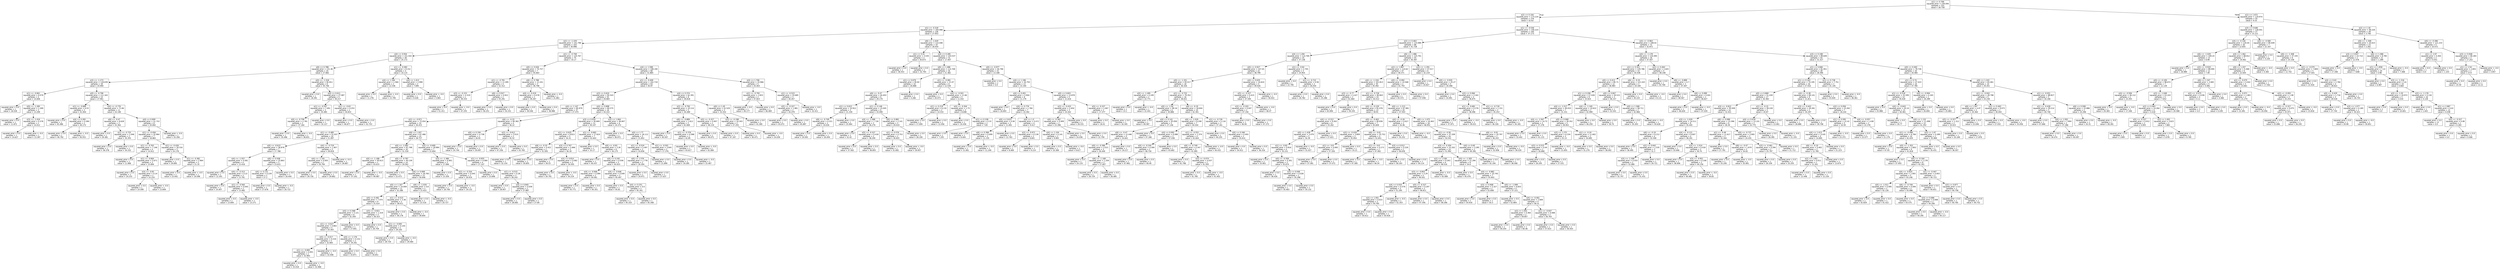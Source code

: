 digraph Tree {
node [shape=box, fontname="helvetica"] ;
edge [fontname="helvetica"] ;
0 [label="x[1] <= 0.799\nsquared_error = 239.594\nsamples = 331\nvalue = 28.758"] ;
1 [label="x[2] <= 0.104\nsquared_error = 173.224\nsamples = 276\nvalue = 32.63"] ;
0 -> 1 [labeldistance=2.5, labelangle=45, headlabel="True"] ;
2 [label="x[1] <= -0.318\nsquared_error = 164.068\nsamples = 136\nvalue = 27.953"] ;
1 -> 2 ;
3 [label="x[2] <= -1.329\nsquared_error = 141.796\nsamples = 103\nvalue = 30.996"] ;
2 -> 3 ;
4 [label="x[4] <= 0.934\nsquared_error = 151.543\nsamples = 28\nvalue = 25.172"] ;
3 -> 4 ;
5 [label="x[6] <= 0.788\nsquared_error = 131.36\nsamples = 24\nvalue = 27.682"] ;
4 -> 5 ;
6 [label="x[3] <= -1.273\nsquared_error = 118.639\nsamples = 18\nvalue = 24.994"] ;
5 -> 6 ;
7 [label="x[1] <= -0.661\nsquared_error = 6.079\nsamples = 4\nvalue = 14.606"] ;
6 -> 7 ;
8 [label="squared_error = 0.0\nsamples = 1\nvalue = 18.528"] ;
7 -> 8 ;
9 [label="x[0] <= -1.285\nsquared_error = 1.269\nsamples = 3\nvalue = 13.299"] ;
7 -> 9 ;
10 [label="squared_error = 0.0\nsamples = 1\nvalue = 11.872"] ;
9 -> 10 ;
11 [label="x[3] <= -1.416\nsquared_error = 0.378\nsamples = 2\nvalue = 14.012"] ;
9 -> 11 ;
12 [label="squared_error = 0.0\nsamples = 1\nvalue = 14.627"] ;
11 -> 12 ;
13 [label="squared_error = -0.0\nsamples = 1\nvalue = 13.397"] ;
11 -> 13 ;
14 [label="x[0] <= -0.796\nsquared_error = 111.163\nsamples = 14\nvalue = 27.961"] ;
6 -> 14 ;
15 [label="x[1] <= -0.689\nsquared_error = 6.53\nsamples = 3\nvalue = 41.944"] ;
14 -> 15 ;
16 [label="squared_error = 0.0\nsamples = 1\nvalue = 45.486"] ;
15 -> 16 ;
17 [label="x[4] <= 0.265\nsquared_error = 0.384\nsamples = 2\nvalue = 40.172"] ;
15 -> 17 ;
18 [label="squared_error = 0.0\nsamples = 1\nvalue = 40.792"] ;
17 -> 18 ;
19 [label="squared_error = -0.0\nsamples = 1\nvalue = 39.553"] ;
17 -> 19 ;
20 [label="x[4] <= -0.776\nsquared_error = 71.84\nsamples = 11\nvalue = 24.148"] ;
14 -> 20 ;
21 [label="x[6] <= -0.47\nsquared_error = 8.628\nsamples = 3\nvalue = 33.364"] ;
20 -> 21 ;
22 [label="squared_error = 0.0\nsamples = 1\nvalue = 29.381"] ;
21 -> 22 ;
23 [label="x[1] <= -0.725\nsquared_error = 1.046\nsamples = 2\nvalue = 35.355"] ;
21 -> 23 ;
24 [label="squared_error = 0.0\nsamples = 1\nvalue = 36.378"] ;
23 -> 24 ;
25 [label="squared_error = 0.0\nsamples = 1\nvalue = 34.332"] ;
23 -> 25 ;
26 [label="x[4] <= 0.909\nsquared_error = 51.753\nsamples = 8\nvalue = 20.692"] ;
20 -> 26 ;
27 [label="x[1] <= -0.456\nsquared_error = 32.964\nsamples = 7\nvalue = 18.883"] ;
26 -> 27 ;
28 [label="x[1] <= -0.763\nsquared_error = 7.146\nsamples = 4\nvalue = 14.912"] ;
27 -> 28 ;
29 [label="squared_error = 0.0\nsamples = 1\nvalue = 11.966"] ;
28 -> 29 ;
30 [label="x[1] <= -0.664\nsquared_error = 5.671\nsamples = 3\nvalue = 15.894"] ;
28 -> 30 ;
31 [label="squared_error = 0.0\nsamples = 1\nvalue = 19.233"] ;
30 -> 31 ;
32 [label="x[3] <= -0.83\nsquared_error = 0.14\nsamples = 2\nvalue = 14.224"] ;
30 -> 32 ;
33 [label="squared_error = 0.0\nsamples = 1\nvalue = 14.599"] ;
32 -> 33 ;
34 [label="squared_error = -0.0\nsamples = 1\nvalue = 13.849"] ;
32 -> 34 ;
35 [label="x[1] <= -0.426\nsquared_error = 18.316\nsamples = 3\nvalue = 24.178"] ;
27 -> 35 ;
36 [label="squared_error = 0.0\nsamples = 1\nvalue = 29.895"] ;
35 -> 36 ;
37 [label="x[1] <= -0.382\nsquared_error = 2.964\nsamples = 2\nvalue = 21.32"] ;
35 -> 37 ;
38 [label="squared_error = 0.0\nsamples = 1\nvalue = 23.042"] ;
37 -> 38 ;
39 [label="squared_error = -0.0\nsamples = 1\nvalue = 19.598"] ;
37 -> 39 ;
40 [label="squared_error = -0.0\nsamples = 1\nvalue = 33.356"] ;
26 -> 40 ;
41 [label="x[0] <= -1.318\nsquared_error = 82.811\nsamples = 6\nvalue = 35.746"] ;
5 -> 41 ;
42 [label="squared_error = 0.0\nsamples = 1\nvalue = 18.391"] ;
41 -> 42 ;
43 [label="x[0] <= 0.611\nsquared_error = 27.087\nsamples = 5\nvalue = 39.217"] ;
41 -> 43 ;
44 [label="x[1] <= -0.547\nsquared_error = 7.491\nsamples = 3\nvalue = 35.485"] ;
43 -> 44 ;
45 [label="x[0] <= -0.758\nsquared_error = 2.781\nsamples = 2\nvalue = 37.164"] ;
44 -> 45 ;
46 [label="squared_error = 0.0\nsamples = 1\nvalue = 35.496"] ;
45 -> 46 ;
47 [label="squared_error = -0.0\nsamples = 1\nvalue = 38.831"] ;
45 -> 47 ;
48 [label="squared_error = 0.0\nsamples = 1\nvalue = 32.127"] ;
44 -> 48 ;
49 [label="x[1] <= -0.63\nsquared_error = 4.253\nsamples = 2\nvalue = 44.815"] ;
43 -> 49 ;
50 [label="squared_error = 0.0\nsamples = 1\nvalue = 46.877"] ;
49 -> 50 ;
51 [label="squared_error = 0.0\nsamples = 1\nvalue = 42.753"] ;
49 -> 51 ;
52 [label="x[1] <= -0.482\nsquared_error = 8.152\nsamples = 4\nvalue = 10.115"] ;
4 -> 52 ;
53 [label="x[4] <= 1.106\nsquared_error = 1.584\nsamples = 2\nvalue = 12.536"] ;
52 -> 53 ;
54 [label="squared_error = 0.0\nsamples = 1\nvalue = 11.278"] ;
53 -> 54 ;
55 [label="squared_error = -0.0\nsamples = 1\nvalue = 13.795"] ;
53 -> 55 ;
56 [label="x[4] <= 1.413\nsquared_error = 2.999\nsamples = 2\nvalue = 7.695"] ;
52 -> 56 ;
57 [label="squared_error = 0.0\nsamples = 1\nvalue = 9.426"] ;
56 -> 57 ;
58 [label="squared_error = -0.0\nsamples = 1\nvalue = 5.963"] ;
56 -> 58 ;
59 [label="x[1] <= -0.758\nsquared_error = 120.767\nsamples = 75\nvalue = 33.17"] ;
3 -> 59 ;
60 [label="x[0] <= 0.026\nsquared_error = 70.757\nsamples = 7\nvalue = 45.663"] ;
59 -> 60 ;
61 [label="x[1] <= -0.791\nsquared_error = 11.495\nsamples = 4\nvalue = 52.312"] ;
60 -> 61 ;
62 [label="x[3] <= -0.153\nsquared_error = 4.319\nsamples = 2\nvalue = 49.333"] ;
61 -> 62 ;
63 [label="squared_error = 0.0\nsamples = 1\nvalue = 51.411"] ;
62 -> 63 ;
64 [label="squared_error = -0.0\nsamples = 1\nvalue = 47.255"] ;
62 -> 64 ;
65 [label="x[6] <= 0.927\nsquared_error = 0.922\nsamples = 2\nvalue = 55.291"] ;
61 -> 65 ;
66 [label="squared_error = 0.0\nsamples = 1\nvalue = 56.251"] ;
65 -> 66 ;
67 [label="squared_error = 0.0\nsamples = 1\nvalue = 54.331"] ;
65 -> 67 ;
68 [label="x[6] <= 0.788\nsquared_error = 12.241\nsamples = 3\nvalue = 36.798"] ;
60 -> 68 ;
69 [label="x[4] <= -0.419\nsquared_error = 0.078\nsamples = 2\nvalue = 39.267"] ;
68 -> 69 ;
70 [label="squared_error = 0.0\nsamples = 1\nvalue = 39.546"] ;
69 -> 70 ;
71 [label="squared_error = 0.0\nsamples = 1\nvalue = 38.988"] ;
69 -> 71 ;
72 [label="squared_error = -0.0\nsamples = 1\nvalue = 31.861"] ;
68 -> 72 ;
73 [label="x[4] <= 1.598\nsquared_error = 108.194\nsamples = 68\nvalue = 31.884"] ;
59 -> 73 ;
74 [label="x[1] <= -0.409\nsquared_error = 102.719\nsamples = 63\nvalue = 30.97"] ;
73 -> 74 ;
75 [label="x[3] <= 0.624\nsquared_error = 95.543\nsamples = 55\nvalue = 29.683"] ;
74 -> 75 ;
76 [label="x[4] <= 1.147\nsquared_error = 85.979\nsamples = 37\nvalue = 27.475"] ;
75 -> 76 ;
77 [label="x[2] <= -0.971\nsquared_error = 75.054\nsamples = 33\nvalue = 26.415"] ;
76 -> 77 ;
78 [label="x[1] <= -0.485\nsquared_error = 51.937\nsamples = 10\nvalue = 21.097"] ;
77 -> 78 ;
79 [label="x[0] <= -0.615\nsquared_error = 36.878\nsamples = 7\nvalue = 17.788"] ;
78 -> 79 ;
80 [label="x[4] <= -1.557\nsquared_error = 0.581\nsamples = 4\nvalue = 13.418"] ;
79 -> 80 ;
81 [label="squared_error = 0.0\nsamples = 1\nvalue = 12.301"] ;
80 -> 81 ;
82 [label="x[4] <= -0.313\nsquared_error = 0.22\nsamples = 3\nvalue = 13.791"] ;
80 -> 82 ;
83 [label="squared_error = 0.0\nsamples = 1\nvalue = 14.407"] ;
82 -> 83 ;
84 [label="x[1] <= -0.565\nsquared_error = 0.045\nsamples = 2\nvalue = 13.482"] ;
82 -> 84 ;
85 [label="squared_error = 0.0\nsamples = 1\nvalue = 13.694"] ;
84 -> 85 ;
86 [label="squared_error = -0.0\nsamples = 1\nvalue = 13.271"] ;
84 -> 86 ;
87 [label="x[6] <= 0.508\nsquared_error = 25.863\nsamples = 3\nvalue = 23.615"] ;
79 -> 87 ;
88 [label="x[4] <= 0.131\nsquared_error = 0.229\nsamples = 2\nvalue = 27.2"] ;
87 -> 88 ;
89 [label="squared_error = 0.0\nsamples = 1\nvalue = 27.678"] ;
88 -> 89 ;
90 [label="squared_error = -0.0\nsamples = 1\nvalue = 26.722"] ;
88 -> 90 ;
91 [label="squared_error = 0.0\nsamples = 1\nvalue = 16.444"] ;
87 -> 91 ;
92 [label="x[4] <= -0.719\nsquared_error = 1.907\nsamples = 3\nvalue = 28.818"] ;
78 -> 92 ;
93 [label="x[4] <= -1.191\nsquared_error = 0.005\nsamples = 2\nvalue = 29.794"] ;
92 -> 93 ;
94 [label="squared_error = 0.0\nsamples = 1\nvalue = 29.726"] ;
93 -> 94 ;
95 [label="squared_error = 0.0\nsamples = 1\nvalue = 29.862"] ;
93 -> 95 ;
96 [label="squared_error = -0.0\nsamples = 1\nvalue = 26.867"] ;
92 -> 96 ;
97 [label="x[6] <= 1.207\nsquared_error = 67.466\nsamples = 23\nvalue = 28.727"] ;
77 -> 97 ;
98 [label="x[0] <= -1.082\nsquared_error = 61.798\nsamples = 16\nvalue = 31.318"] ;
97 -> 98 ;
99 [label="x[0] <= -1.188\nsquared_error = 40.613\nsamples = 2\nvalue = 43.615"] ;
98 -> 99 ;
100 [label="squared_error = 0.0\nsamples = 1\nvalue = 37.242"] ;
99 -> 100 ;
101 [label="squared_error = -0.0\nsamples = 1\nvalue = 49.987"] ;
99 -> 101 ;
102 [label="x[0] <= -0.787\nsquared_error = 40.139\nsamples = 14\nvalue = 29.562"] ;
98 -> 102 ;
103 [label="squared_error = 0.0\nsamples = 1\nvalue = 15.473"] ;
102 -> 103 ;
104 [label="x[4] <= 0.699\nsquared_error = 26.783\nsamples = 13\nvalue = 30.646"] ;
102 -> 104 ;
105 [label="x[0] <= 1.167\nsquared_error = 14.009\nsamples = 11\nvalue = 32.286"] ;
104 -> 105 ;
106 [label="x[0] <= 0.481\nsquared_error = 7.474\nsamples = 9\nvalue = 31.014"] ;
105 -> 106 ;
107 [label="x[4] <= 0.368\nsquared_error = 5.121\nsamples = 6\nvalue = 32.359"] ;
106 -> 107 ;
108 [label="x[1] <= -0.627\nsquared_error = 0.802\nsamples = 5\nvalue = 33.303"] ;
107 -> 108 ;
109 [label="x[0] <= -0.017\nsquared_error = 0.216\nsamples = 3\nvalue = 32.665"] ;
108 -> 109 ;
110 [label="x[1] <= -0.683\nsquared_error = 0.001\nsamples = 2\nvalue = 32.993"] ;
109 -> 110 ;
111 [label="squared_error = 0.0\nsamples = 1\nvalue = 33.018"] ;
110 -> 111 ;
112 [label="squared_error = -0.0\nsamples = 1\nvalue = 32.968"] ;
110 -> 112 ;
113 [label="squared_error = -0.0\nsamples = 1\nvalue = 32.008"] ;
109 -> 113 ;
114 [label="x[4] <= -1.176\nsquared_error = 0.152\nsamples = 2\nvalue = 34.261"] ;
108 -> 114 ;
115 [label="squared_error = 0.0\nsamples = 1\nvalue = 33.871"] ;
114 -> 115 ;
116 [label="squared_error = 0.0\nsamples = 1\nvalue = 34.651"] ;
114 -> 116 ;
117 [label="squared_error = 0.0\nsamples = 1\nvalue = 27.641"] ;
107 -> 117 ;
118 [label="x[3] <= -0.821\nsquared_error = 1.319\nsamples = 3\nvalue = 28.323"] ;
106 -> 118 ;
119 [label="squared_error = 0.0\nsamples = 1\nvalue = 26.759"] ;
118 -> 119 ;
120 [label="x[1] <= -0.695\nsquared_error = 0.144\nsamples = 2\nvalue = 29.105"] ;
118 -> 120 ;
121 [label="squared_error = 0.0\nsamples = 1\nvalue = 28.726"] ;
120 -> 121 ;
122 [label="squared_error = -0.0\nsamples = 1\nvalue = 29.484"] ;
120 -> 122 ;
123 [label="x[1] <= -0.523\nsquared_error = 3.36\nsamples = 2\nvalue = 38.011"] ;
105 -> 123 ;
124 [label="squared_error = 0.0\nsamples = 1\nvalue = 36.178"] ;
123 -> 124 ;
125 [label="squared_error = -0.0\nsamples = 1\nvalue = 39.844"] ;
123 -> 125 ;
126 [label="x[6] <= -1.029\nsquared_error = 0.8\nsamples = 2\nvalue = 21.622"] ;
104 -> 126 ;
127 [label="squared_error = 0.0\nsamples = 1\nvalue = 22.516"] ;
126 -> 127 ;
128 [label="squared_error = -0.0\nsamples = 1\nvalue = 20.727"] ;
126 -> 128 ;
129 [label="x[3] <= -0.695\nsquared_error = 29.984\nsamples = 7\nvalue = 22.804"] ;
97 -> 129 ;
130 [label="x[3] <= -1.386\nsquared_error = 6.901\nsamples = 3\nvalue = 17.066"] ;
129 -> 130 ;
131 [label="squared_error = 0.0\nsamples = 1\nvalue = 13.359"] ;
130 -> 131 ;
132 [label="x[2] <= -0.254\nsquared_error = 0.045\nsamples = 2\nvalue = 18.919"] ;
130 -> 132 ;
133 [label="squared_error = 0.0\nsamples = 1\nvalue = 18.706"] ;
132 -> 133 ;
134 [label="squared_error = -0.0\nsamples = 1\nvalue = 19.132"] ;
132 -> 134 ;
135 [label="x[1] <= -0.655\nsquared_error = 4.084\nsamples = 4\nvalue = 27.107"] ;
129 -> 135 ;
136 [label="squared_error = 0.0\nsamples = 1\nvalue = 23.698"] ;
135 -> 136 ;
137 [label="x[1] <= -0.515\nsquared_error = 0.28\nsamples = 3\nvalue = 28.243"] ;
135 -> 137 ;
138 [label="squared_error = 0.0\nsamples = 1\nvalue = 28.957"] ;
137 -> 138 ;
139 [label="x[4] <= 0.845\nsquared_error = 0.039\nsamples = 2\nvalue = 27.887"] ;
137 -> 139 ;
140 [label="squared_error = 0.0\nsamples = 1\nvalue = 28.083"] ;
139 -> 140 ;
141 [label="squared_error = 0.0\nsamples = 1\nvalue = 27.69"] ;
139 -> 141 ;
142 [label="x[6] <= -0.33\nsquared_error = 90.362\nsamples = 4\nvalue = 36.22"] ;
76 -> 142 ;
143 [label="x[0] <= 0.194\nsquared_error = 4.738\nsamples = 2\nvalue = 26.92"] ;
142 -> 143 ;
144 [label="squared_error = 0.0\nsamples = 1\nvalue = 24.744"] ;
143 -> 144 ;
145 [label="squared_error = 0.0\nsamples = 1\nvalue = 29.097"] ;
143 -> 145 ;
146 [label="x[2] <= -0.612\nsquared_error = 3.015\nsamples = 2\nvalue = 45.52"] ;
142 -> 146 ;
147 [label="squared_error = 0.0\nsamples = 1\nvalue = 47.256"] ;
146 -> 147 ;
148 [label="squared_error = 0.0\nsamples = 1\nvalue = 43.783"] ;
146 -> 148 ;
149 [label="x[4] <= 0.898\nsquared_error = 84.575\nsamples = 18\nvalue = 34.222"] ;
75 -> 149 ;
150 [label="x[3] <= 0.916\nsquared_error = 30.669\nsamples = 12\nvalue = 39.147"] ;
149 -> 150 ;
151 [label="x[1] <= -0.625\nsquared_error = 8.813\nsamples = 5\nvalue = 34.31"] ;
150 -> 151 ;
152 [label="x[6] <= -0.33\nsquared_error = 0.422\nsamples = 2\nvalue = 31.505"] ;
151 -> 152 ;
153 [label="squared_error = 0.0\nsamples = 1\nvalue = 32.154"] ;
152 -> 153 ;
154 [label="squared_error = 0.0\nsamples = 1\nvalue = 30.855"] ;
152 -> 154 ;
155 [label="x[3] <= 0.767\nsquared_error = 5.666\nsamples = 3\nvalue = 36.18"] ;
151 -> 155 ;
156 [label="squared_error = 0.0\nsamples = 1\nvalue = 39.53"] ;
155 -> 156 ;
157 [label="x[3] <= 0.814\nsquared_error = 0.082\nsamples = 2\nvalue = 34.505"] ;
155 -> 157 ;
158 [label="squared_error = 0.0\nsamples = 1\nvalue = 34.791"] ;
157 -> 158 ;
159 [label="squared_error = -0.0\nsamples = 1\nvalue = 34.219"] ;
157 -> 159 ;
160 [label="x[1] <= -0.683\nsquared_error = 17.624\nsamples = 7\nvalue = 42.603"] ;
150 -> 160 ;
161 [label="squared_error = 0.0\nsamples = 1\nvalue = 33.17"] ;
160 -> 161 ;
162 [label="x[0] <= -0.83\nsquared_error = 3.26\nsamples = 6\nvalue = 44.175"] ;
160 -> 162 ;
163 [label="squared_error = 0.0\nsamples = 1\nvalue = 40.437"] ;
162 -> 163 ;
164 [label="x[0] <= 0.245\nsquared_error = 0.558\nsamples = 5\nvalue = 44.923"] ;
162 -> 164 ;
165 [label="x[4] <= -0.006\nsquared_error = 0.084\nsamples = 2\nvalue = 44.061"] ;
164 -> 165 ;
166 [label="squared_error = 0.0\nsamples = 1\nvalue = 43.771"] ;
165 -> 166 ;
167 [label="squared_error = 0.0\nsamples = 1\nvalue = 44.351"] ;
165 -> 167 ;
168 [label="x[4] <= -0.646\nsquared_error = 0.049\nsamples = 3\nvalue = 45.497"] ;
164 -> 168 ;
169 [label="squared_error = 0.0\nsamples = 1\nvalue = 45.81"] ;
168 -> 169 ;
170 [label="x[4] <= 0.251\nsquared_error = 0.0\nsamples = 2\nvalue = 45.341"] ;
168 -> 170 ;
171 [label="squared_error = 0.0\nsamples = 1\nvalue = 45.333"] ;
170 -> 171 ;
172 [label="squared_error = 0.0\nsamples = 1\nvalue = 45.348"] ;
170 -> 172 ;
173 [label="x[3] <= 1.064\nsquared_error = 46.847\nsamples = 6\nvalue = 24.372"] ;
149 -> 173 ;
174 [label="squared_error = 0.0\nsamples = 1\nvalue = 36.972"] ;
173 -> 174 ;
175 [label="x[0] <= 1.77\nsquared_error = 18.112\nsamples = 5\nvalue = 21.852"] ;
173 -> 175 ;
176 [label="x[1] <= -0.524\nsquared_error = 5.497\nsamples = 3\nvalue = 24.836"] ;
175 -> 176 ;
177 [label="x[0] <= 1.576\nsquared_error = 1.778\nsamples = 2\nvalue = 26.304"] ;
176 -> 177 ;
178 [label="squared_error = 0.0\nsamples = 1\nvalue = 24.971"] ;
177 -> 178 ;
179 [label="squared_error = 0.0\nsamples = 1\nvalue = 27.637"] ;
177 -> 179 ;
180 [label="squared_error = 0.0\nsamples = 1\nvalue = 21.899"] ;
176 -> 180 ;
181 [label="x[1] <= -0.501\nsquared_error = 3.645\nsamples = 2\nvalue = 17.376"] ;
175 -> 181 ;
182 [label="squared_error = 0.0\nsamples = 1\nvalue = 19.285"] ;
181 -> 182 ;
183 [label="squared_error = -0.0\nsamples = 1\nvalue = 15.467"] ;
181 -> 183 ;
184 [label="x[4] <= 0.374\nsquared_error = 62.391\nsamples = 8\nvalue = 39.818"] ;
74 -> 184 ;
185 [label="x[2] <= -0.792\nsquared_error = 10.114\nsamples = 5\nvalue = 44.489"] ;
184 -> 185 ;
186 [label="x[6] <= -0.889\nsquared_error = 1.612\nsamples = 3\nvalue = 42.069"] ;
185 -> 186 ;
187 [label="squared_error = 0.0\nsamples = 1\nvalue = 40.507"] ;
186 -> 187 ;
188 [label="x[1] <= -0.376\nsquared_error = 0.588\nsamples = 2\nvalue = 42.85"] ;
186 -> 188 ;
189 [label="squared_error = 0.0\nsamples = 1\nvalue = 43.617"] ;
188 -> 189 ;
190 [label="squared_error = -0.0\nsamples = 1\nvalue = 42.084"] ;
188 -> 190 ;
191 [label="x[5] <= -0.327\nsquared_error = 0.907\nsamples = 2\nvalue = 48.119"] ;
185 -> 191 ;
192 [label="squared_error = 0.0\nsamples = 1\nvalue = 49.071"] ;
191 -> 192 ;
193 [label="squared_error = 0.0\nsamples = 1\nvalue = 47.167"] ;
191 -> 193 ;
194 [label="x[0] <= 1.45\nsquared_error = 52.529\nsamples = 3\nvalue = 32.032"] ;
184 -> 194 ;
195 [label="x[3] <= -0.198\nsquared_error = 10.343\nsamples = 2\nvalue = 27.255"] ;
194 -> 195 ;
196 [label="squared_error = 0.0\nsamples = 1\nvalue = 30.471"] ;
195 -> 196 ;
197 [label="squared_error = -0.0\nsamples = 1\nvalue = 24.039"] ;
195 -> 197 ;
198 [label="squared_error = 0.0\nsamples = 1\nvalue = 41.585"] ;
194 -> 198 ;
199 [label="x[4] <= 1.706\nsquared_error = 33.966\nsamples = 5\nvalue = 43.403"] ;
73 -> 199 ;
200 [label="x[2] <= -0.792\nsquared_error = 1.833\nsamples = 2\nvalue = 47.823"] ;
199 -> 200 ;
201 [label="squared_error = 0.0\nsamples = 1\nvalue = 49.177"] ;
200 -> 201 ;
202 [label="squared_error = 0.0\nsamples = 1\nvalue = 46.469"] ;
200 -> 202 ;
203 [label="x[1] <= -0.523\nsquared_error = 33.685\nsamples = 3\nvalue = 40.457"] ;
199 -> 203 ;
204 [label="x[5] <= -0.327\nsquared_error = 1.981\nsamples = 2\nvalue = 44.479"] ;
203 -> 204 ;
205 [label="squared_error = 0.0\nsamples = 1\nvalue = 43.072"] ;
204 -> 205 ;
206 [label="squared_error = 0.0\nsamples = 1\nvalue = 45.887"] ;
204 -> 206 ;
207 [label="squared_error = -0.0\nsamples = 1\nvalue = 32.411"] ;
203 -> 207 ;
208 [label="x[6] <= -1.029\nsquared_error = 114.448\nsamples = 33\nvalue = 18.454"] ;
2 -> 208 ;
209 [label="x[1] <= 0.41\nsquared_error = 3.535\nsamples = 2\nvalue = 34.673"] ;
208 -> 209 ;
210 [label="squared_error = 0.0\nsamples = 1\nvalue = 36.553"] ;
209 -> 210 ;
211 [label="squared_error = 0.0\nsamples = 1\nvalue = 32.793"] ;
209 -> 211 ;
212 [label="x[4] <= 0.285\nsquared_error = 103.537\nsamples = 31\nvalue = 17.407"] ;
208 -> 212 ;
213 [label="x[6] <= 1.486\nsquared_error = 114.708\nsamples = 16\nvalue = 21.382"] ;
212 -> 213 ;
214 [label="x[1] <= 0.679\nsquared_error = 95.82\nsamples = 10\nvalue = 26.688"] ;
213 -> 214 ;
215 [label="x[6] <= -0.47\nsquared_error = 44.403\nsamples = 9\nvalue = 29.179"] ;
214 -> 215 ;
216 [label="x[1] <= 0.615\nsquared_error = 10.912\nsamples = 3\nvalue = 21.339"] ;
215 -> 216 ;
217 [label="x[6] <= -0.749\nsquared_error = 0.321\nsamples = 2\nvalue = 19.026"] ;
216 -> 217 ;
218 [label="squared_error = 0.0\nsamples = 1\nvalue = 19.593"] ;
217 -> 218 ;
219 [label="squared_error = 0.0\nsamples = 1\nvalue = 18.459"] ;
217 -> 219 ;
220 [label="squared_error = 0.0\nsamples = 1\nvalue = 25.964"] ;
216 -> 220 ;
221 [label="x[1] <= 0.146\nsquared_error = 15.045\nsamples = 6\nvalue = 33.099"] ;
215 -> 221 ;
222 [label="x[4] <= -1.088\nsquared_error = 7.726\nsamples = 3\nvalue = 36.279"] ;
221 -> 222 ;
223 [label="squared_error = 0.0\nsamples = 1\nvalue = 32.42"] ;
222 -> 223 ;
224 [label="x[5] <= -0.327\nsquared_error = 0.418\nsamples = 2\nvalue = 38.209"] ;
222 -> 224 ;
225 [label="squared_error = 0.0\nsamples = 1\nvalue = 37.562"] ;
224 -> 225 ;
226 [label="squared_error = 0.0\nsamples = 1\nvalue = 38.855"] ;
224 -> 226 ;
227 [label="x[0] <= 0.881\nsquared_error = 2.141\nsamples = 3\nvalue = 29.919"] ;
221 -> 227 ;
228 [label="x[1] <= 0.576\nsquared_error = 0.753\nsamples = 2\nvalue = 30.825"] ;
227 -> 228 ;
229 [label="squared_error = 0.0\nsamples = 1\nvalue = 31.692"] ;
228 -> 229 ;
230 [label="squared_error = -0.0\nsamples = 1\nvalue = 29.957"] ;
228 -> 230 ;
231 [label="squared_error = 0.0\nsamples = 1\nvalue = 28.109"] ;
227 -> 231 ;
232 [label="squared_error = 0.0\nsamples = 1\nvalue = 4.266"] ;
214 -> 232 ;
233 [label="x[1] <= -0.081\nsquared_error = 21.07\nsamples = 6\nvalue = 12.539"] ;
213 -> 233 ;
234 [label="squared_error = 0.0\nsamples = 1\nvalue = 20.073"] ;
233 -> 234 ;
235 [label="x[4] <= -0.501\nsquared_error = 11.66\nsamples = 5\nvalue = 11.032"] ;
233 -> 235 ;
236 [label="x[1] <= 0.219\nsquared_error = 6.132\nsamples = 2\nvalue = 14.533"] ;
235 -> 236 ;
237 [label="squared_error = 0.0\nsamples = 1\nvalue = 17.009"] ;
236 -> 237 ;
238 [label="squared_error = 0.0\nsamples = 1\nvalue = 12.056"] ;
236 -> 238 ;
239 [label="x[4] <= -0.304\nsquared_error = 1.73\nsamples = 3\nvalue = 8.698"] ;
235 -> 239 ;
240 [label="squared_error = 0.0\nsamples = 1\nvalue = 10.436"] ;
239 -> 240 ;
241 [label="x[1] <= 0.338\nsquared_error = 0.33\nsamples = 2\nvalue = 7.83"] ;
239 -> 241 ;
242 [label="squared_error = 0.0\nsamples = 1\nvalue = 7.255"] ;
241 -> 242 ;
243 [label="squared_error = 0.0\nsamples = 1\nvalue = 8.404"] ;
241 -> 243 ;
244 [label="x[0] <= -0.977\nsquared_error = 56.796\nsamples = 15\nvalue = 13.168"] ;
212 -> 244 ;
245 [label="squared_error = 0.0\nsamples = 2\nvalue = 0.0"] ;
244 -> 245 ;
246 [label="x[4] <= 1.196\nsquared_error = 34.755\nsamples = 13\nvalue = 15.194"] ;
244 -> 246 ;
247 [label="x[4] <= 0.401\nsquared_error = 5.904\nsamples = 8\nvalue = 11.179"] ;
246 -> 247 ;
248 [label="squared_error = 0.0\nsamples = 1\nvalue = 16.693"] ;
247 -> 248 ;
249 [label="x[4] <= 0.776\nsquared_error = 1.784\nsamples = 7\nvalue = 10.392"] ;
247 -> 249 ;
250 [label="x[0] <= 0.615\nsquared_error = 0.58\nsamples = 3\nvalue = 11.691"] ;
249 -> 250 ;
251 [label="x[6] <= 0.368\nsquared_error = 0.009\nsamples = 2\nvalue = 11.155"] ;
250 -> 251 ;
252 [label="squared_error = 0.0\nsamples = 1\nvalue = 11.061"] ;
251 -> 252 ;
253 [label="squared_error = -0.0\nsamples = 1\nvalue = 11.249"] ;
251 -> 253 ;
254 [label="squared_error = 0.0\nsamples = 1\nvalue = 12.763"] ;
250 -> 254 ;
255 [label="x[4] <= 1.0\nsquared_error = 0.472\nsamples = 4\nvalue = 9.417"] ;
249 -> 255 ;
256 [label="x[2] <= -0.971\nsquared_error = 0.139\nsamples = 2\nvalue = 8.841"] ;
255 -> 256 ;
257 [label="squared_error = 0.0\nsamples = 1\nvalue = 8.469"] ;
256 -> 257 ;
258 [label="squared_error = 0.0\nsamples = 1\nvalue = 9.214"] ;
256 -> 258 ;
259 [label="x[4] <= 1.104\nsquared_error = 0.141\nsamples = 2\nvalue = 9.993"] ;
255 -> 259 ;
260 [label="squared_error = 0.0\nsamples = 1\nvalue = 10.369"] ;
259 -> 260 ;
261 [label="squared_error = -0.0\nsamples = 1\nvalue = 9.617"] ;
259 -> 261 ;
262 [label="x[0] <= 0.603\nsquared_error = 13.878\nsamples = 5\nvalue = 21.616"] ;
246 -> 262 ;
263 [label="x[2] <= -0.433\nsquared_error = 2.454\nsamples = 3\nvalue = 24.442"] ;
262 -> 263 ;
264 [label="x[0] <= -0.362\nsquared_error = 0.409\nsamples = 2\nvalue = 23.398"] ;
263 -> 264 ;
265 [label="squared_error = 0.0\nsamples = 1\nvalue = 24.038"] ;
264 -> 265 ;
266 [label="squared_error = 0.0\nsamples = 1\nvalue = 22.759"] ;
264 -> 266 ;
267 [label="squared_error = 0.0\nsamples = 1\nvalue = 26.531"] ;
263 -> 267 ;
268 [label="x[5] <= -0.327\nsquared_error = 1.067\nsamples = 2\nvalue = 17.377"] ;
262 -> 268 ;
269 [label="squared_error = 0.0\nsamples = 1\nvalue = 18.41"] ;
268 -> 269 ;
270 [label="squared_error = 0.0\nsamples = 1\nvalue = 16.345"] ;
268 -> 270 ;
271 [label="x[1] <= -0.536\nsquared_error = 140.223\nsamples = 140\nvalue = 37.173"] ;
1 -> 271 ;
272 [label="x[2] <= 0.463\nsquared_error = 133.989\nsamples = 68\nvalue = 41.728"] ;
271 -> 272 ;
273 [label="x[4] <= 1.294\nsquared_error = 114.769\nsamples = 25\nvalue = 37.138"] ;
272 -> 273 ;
274 [label="x[0] <= 0.927\nsquared_error = 107.05\nsamples = 22\nvalue = 38.799"] ;
273 -> 274 ;
275 [label="x[0] <= -1.331\nsquared_error = 93.517\nsamples = 18\nvalue = 36.326"] ;
274 -> 275 ;
276 [label="x[0] <= -1.495\nsquared_error = 0.109\nsamples = 2\nvalue = 22.771"] ;
275 -> 276 ;
277 [label="squared_error = 0.0\nsamples = 1\nvalue = 23.1"] ;
276 -> 277 ;
278 [label="squared_error = -0.0\nsamples = 1\nvalue = 22.441"] ;
276 -> 278 ;
279 [label="x[1] <= -0.733\nsquared_error = 79.352\nsamples = 16\nvalue = 38.021"] ;
275 -> 279 ;
280 [label="x[0] <= -1.04\nsquared_error = 99.16\nsamples = 6\nvalue = 30.886"] ;
279 -> 280 ;
281 [label="squared_error = 0.0\nsamples = 1\nvalue = 49.587"] ;
280 -> 281 ;
282 [label="x[4] <= 0.141\nsquared_error = 35.058\nsamples = 5\nvalue = 27.146"] ;
280 -> 282 ;
283 [label="x[6] <= -0.47\nsquared_error = 12.446\nsamples = 4\nvalue = 24.641"] ;
282 -> 283 ;
284 [label="x[0] <= -0.396\nsquared_error = 3.521\nsamples = 3\nvalue = 26.449"] ;
283 -> 284 ;
285 [label="squared_error = 0.0\nsamples = 1\nvalue = 24.133"] ;
284 -> 285 ;
286 [label="x[6] <= -1.168\nsquared_error = 1.259\nsamples = 2\nvalue = 27.607"] ;
284 -> 286 ;
287 [label="squared_error = 0.0\nsamples = 1\nvalue = 28.729"] ;
286 -> 287 ;
288 [label="squared_error = 0.0\nsamples = 1\nvalue = 26.485"] ;
286 -> 288 ;
289 [label="squared_error = 0.0\nsamples = 1\nvalue = 19.217"] ;
283 -> 289 ;
290 [label="squared_error = 0.0\nsamples = 1\nvalue = 37.166"] ;
282 -> 290 ;
291 [label="x[6] <= -0.19\nsquared_error = 18.604\nsamples = 10\nvalue = 42.301"] ;
279 -> 291 ;
292 [label="x[6] <= -1.029\nsquared_error = 8.208\nsamples = 7\nvalue = 44.504"] ;
291 -> 292 ;
293 [label="x[4] <= 0.092\nsquared_error = 6.088\nsamples = 3\nvalue = 47.038"] ;
292 -> 293 ;
294 [label="x[0] <= -0.244\nsquared_error = 0.584\nsamples = 2\nvalue = 48.726"] ;
293 -> 294 ;
295 [label="squared_error = 0.0\nsamples = 1\nvalue = 47.962"] ;
294 -> 295 ;
296 [label="squared_error = 0.0\nsamples = 1\nvalue = 49.49"] ;
294 -> 296 ;
297 [label="squared_error = 0.0\nsamples = 1\nvalue = 43.662"] ;
293 -> 297 ;
298 [label="x[1] <= -0.552\nsquared_error = 1.374\nsamples = 4\nvalue = 42.604"] ;
292 -> 298 ;
299 [label="x[6] <= -0.749\nsquared_error = 0.347\nsamples = 3\nvalue = 41.995"] ;
298 -> 299 ;
300 [label="squared_error = 0.0\nsamples = 1\nvalue = 42.798"] ;
299 -> 300 ;
301 [label="x[3] <= -0.074\nsquared_error = 0.037\nsamples = 2\nvalue = 41.593"] ;
299 -> 301 ;
302 [label="squared_error = 0.0\nsamples = 1\nvalue = 41.785"] ;
301 -> 302 ;
303 [label="squared_error = -0.0\nsamples = 1\nvalue = 41.402"] ;
301 -> 303 ;
304 [label="squared_error = -0.0\nsamples = 1\nvalue = 44.432"] ;
298 -> 304 ;
305 [label="x[1] <= -0.726\nsquared_error = 5.116\nsamples = 3\nvalue = 37.161"] ;
291 -> 305 ;
306 [label="squared_error = 0.0\nsamples = 1\nvalue = 40.255"] ;
305 -> 306 ;
307 [label="x[0] <= 0.346\nsquared_error = 0.493\nsamples = 2\nvalue = 35.614"] ;
305 -> 307 ;
308 [label="squared_error = 0.0\nsamples = 1\nvalue = 34.912"] ;
307 -> 308 ;
309 [label="squared_error = 0.0\nsamples = 1\nvalue = 36.316"] ;
307 -> 309 ;
310 [label="x[4] <= 0.635\nsquared_error = 16.624\nsamples = 4\nvalue = 49.926"] ;
274 -> 310 ;
311 [label="x[5] <= -0.327\nsquared_error = 0.415\nsamples = 3\nvalue = 47.594"] ;
310 -> 311 ;
312 [label="x[3] <= -0.203\nsquared_error = 0.047\nsamples = 2\nvalue = 47.156"] ;
311 -> 312 ;
313 [label="squared_error = 0.0\nsamples = 1\nvalue = 46.94"] ;
312 -> 313 ;
314 [label="squared_error = 0.0\nsamples = 1\nvalue = 47.372"] ;
312 -> 314 ;
315 [label="squared_error = -0.0\nsamples = 1\nvalue = 48.47"] ;
311 -> 315 ;
316 [label="squared_error = -0.0\nsamples = 1\nvalue = 56.922"] ;
310 -> 316 ;
317 [label="x[1] <= -0.82\nsquared_error = 2.705\nsamples = 3\nvalue = 24.954"] ;
273 -> 317 ;
318 [label="squared_error = 0.0\nsamples = 1\nvalue = 22.795"] ;
317 -> 318 ;
319 [label="x[1] <= -0.722\nsquared_error = 0.56\nsamples = 2\nvalue = 26.034"] ;
317 -> 319 ;
320 [label="squared_error = 0.0\nsamples = 1\nvalue = 26.782"] ;
319 -> 320 ;
321 [label="squared_error = 0.0\nsamples = 1\nvalue = 25.286"] ;
319 -> 321 ;
322 [label="x[6] <= 1.486\nsquared_error = 125.791\nsamples = 43\nvalue = 44.397"] ;
272 -> 322 ;
323 [label="x[2] <= 1.897\nsquared_error = 110.62\nsamples = 37\nvalue = 46.371"] ;
322 -> 323 ;
324 [label="x[4] <= -1.316\nsquared_error = 101.813\nsamples = 35\nvalue = 45.492"] ;
323 -> 324 ;
325 [label="x[3] <= -0.77\nsquared_error = 5.427\nsamples = 2\nvalue = 61.664"] ;
324 -> 325 ;
326 [label="squared_error = 0.0\nsamples = 1\nvalue = 63.994"] ;
325 -> 326 ;
327 [label="squared_error = 0.0\nsamples = 1\nvalue = 59.335"] ;
325 -> 327 ;
328 [label="x[1] <= -0.726\nsquared_error = 90.843\nsamples = 33\nvalue = 44.512"] ;
324 -> 328 ;
329 [label="x[4] <= -0.129\nsquared_error = 91.076\nsamples = 13\nvalue = 39.91"] ;
328 -> 329 ;
330 [label="x[4] <= -0.312\nsquared_error = 9.263\nsamples = 6\nvalue = 33.262"] ;
329 -> 330 ;
331 [label="x[0] <= 1.428\nsquared_error = 3.479\nsamples = 5\nvalue = 34.39"] ;
330 -> 331 ;
332 [label="x[1] <= -0.82\nsquared_error = 0.816\nsamples = 4\nvalue = 35.231"] ;
331 -> 332 ;
333 [label="squared_error = 0.0\nsamples = 1\nvalue = 33.901"] ;
332 -> 333 ;
334 [label="x[0] <= -0.358\nsquared_error = 0.301\nsamples = 3\nvalue = 35.674"] ;
332 -> 334 ;
335 [label="squared_error = 0.0\nsamples = 1\nvalue = 36.426"] ;
334 -> 335 ;
336 [label="x[3] <= 0.048\nsquared_error = 0.028\nsamples = 2\nvalue = 35.298"] ;
334 -> 336 ;
337 [label="squared_error = 0.0\nsamples = 1\nvalue = 35.463"] ;
336 -> 337 ;
338 [label="squared_error = 0.0\nsamples = 1\nvalue = 35.132"] ;
336 -> 338 ;
339 [label="squared_error = -0.0\nsamples = 1\nvalue = 31.027"] ;
331 -> 339 ;
340 [label="squared_error = 0.0\nsamples = 1\nvalue = 27.621"] ;
330 -> 340 ;
341 [label="x[0] <= -0.463\nsquared_error = 90.836\nsamples = 7\nvalue = 45.609"] ;
329 -> 341 ;
342 [label="x[3] <= -0.418\nsquared_error = 3.809\nsamples = 3\nvalue = 35.954"] ;
341 -> 342 ;
343 [label="x[1] <= -0.8\nsquared_error = 0.065\nsamples = 2\nvalue = 37.326"] ;
342 -> 343 ;
344 [label="squared_error = 0.0\nsamples = 1\nvalue = 37.581"] ;
343 -> 344 ;
345 [label="squared_error = 0.0\nsamples = 1\nvalue = 37.072"] ;
343 -> 345 ;
346 [label="squared_error = 0.0\nsamples = 1\nvalue = 33.21"] ;
342 -> 346 ;
347 [label="x[6] <= -0.61\nsquared_error = 33.752\nsamples = 4\nvalue = 52.851"] ;
341 -> 347 ;
348 [label="x[1] <= -0.8\nsquared_error = 0.273\nsamples = 2\nvalue = 47.062"] ;
347 -> 348 ;
349 [label="squared_error = 0.0\nsamples = 1\nvalue = 47.585"] ;
348 -> 349 ;
350 [label="squared_error = -0.0\nsamples = 1\nvalue = 46.54"] ;
348 -> 350 ;
351 [label="x[3] <= 0.012\nsquared_error = 0.226\nsamples = 2\nvalue = 58.639"] ;
347 -> 351 ;
352 [label="squared_error = 0.0\nsamples = 1\nvalue = 58.163"] ;
351 -> 352 ;
353 [label="squared_error = 0.0\nsamples = 1\nvalue = 59.114"] ;
351 -> 353 ;
354 [label="x[0] <= -1.213\nsquared_error = 67.981\nsamples = 20\nvalue = 47.503"] ;
328 -> 354 ;
355 [label="x[4] <= -0.26\nsquared_error = 0.627\nsamples = 2\nvalue = 34.46"] ;
354 -> 355 ;
356 [label="squared_error = 0.0\nsamples = 1\nvalue = 35.252"] ;
355 -> 356 ;
357 [label="squared_error = -0.0\nsamples = 1\nvalue = 33.669"] ;
355 -> 357 ;
358 [label="x[0] <= 1.475\nsquared_error = 54.463\nsamples = 18\nvalue = 48.952"] ;
354 -> 358 ;
359 [label="x[1] <= -0.56\nsquared_error = 37.209\nsamples = 16\nvalue = 50.541"] ;
358 -> 359 ;
360 [label="x[3] <= -0.304\nsquared_error = 25.202\nsamples = 14\nvalue = 51.992"] ;
359 -> 360 ;
361 [label="x[2] <= 1.538\nsquared_error = 9.263\nsamples = 6\nvalue = 48.516"] ;
360 -> 361 ;
362 [label="x[3] <= -0.843\nsquared_error = 5.29\nsamples = 5\nvalue = 49.501"] ;
361 -> 362 ;
363 [label="x[4] <= 0.419\nsquared_error = 0.576\nsamples = 3\nvalue = 51.295"] ;
362 -> 363 ;
364 [label="x[2] <= 1.001\nsquared_error = 0.023\nsamples = 2\nvalue = 50.765"] ;
363 -> 364 ;
365 [label="squared_error = 0.0\nsamples = 1\nvalue = 50.612"] ;
364 -> 365 ;
366 [label="squared_error = 0.0\nsamples = 1\nvalue = 50.918"] ;
364 -> 366 ;
367 [label="squared_error = -0.0\nsamples = 1\nvalue = 52.353"] ;
363 -> 367 ;
368 [label="x[5] <= -0.327\nsquared_error = 0.297\nsamples = 2\nvalue = 46.811"] ;
362 -> 368 ;
369 [label="squared_error = 0.0\nsamples = 1\nvalue = 47.356"] ;
368 -> 369 ;
370 [label="squared_error = 0.0\nsamples = 1\nvalue = 46.266"] ;
368 -> 370 ;
371 [label="squared_error = -0.0\nsamples = 1\nvalue = 43.589"] ;
361 -> 371 ;
372 [label="x[4] <= -1.305\nsquared_error = 21.294\nsamples = 8\nvalue = 54.6"] ;
360 -> 372 ;
373 [label="squared_error = 0.0\nsamples = 1\nvalue = 45.476"] ;
372 -> 373 ;
374 [label="x[4] <= -0.882\nsquared_error = 10.745\nsamples = 7\nvalue = 55.903"] ;
372 -> 374 ;
375 [label="x[3] <= 0.908\nsquared_error = 5.327\nsamples = 2\nvalue = 52.608"] ;
374 -> 375 ;
376 [label="squared_error = 0.0\nsamples = 1\nvalue = 54.916"] ;
375 -> 376 ;
377 [label="squared_error = 0.0\nsamples = 1\nvalue = 50.3"] ;
375 -> 377 ;
378 [label="x[0] <= -1.099\nsquared_error = 6.833\nsamples = 5\nvalue = 57.221"] ;
374 -> 378 ;
379 [label="squared_error = 0.0\nsamples = 1\nvalue = 52.864"] ;
378 -> 379 ;
380 [label="x[4] <= -0.061\nsquared_error = 2.609\nsamples = 4\nvalue = 58.31"] ;
378 -> 380 ;
381 [label="x[2] <= 1.001\nsquared_error = 0.364\nsamples = 2\nvalue = 59.857"] ;
380 -> 381 ;
382 [label="squared_error = 0.0\nsamples = 1\nvalue = 59.254"] ;
381 -> 382 ;
383 [label="squared_error = 0.0\nsamples = 1\nvalue = 60.46"] ;
381 -> 383 ;
384 [label="x[1] <= -0.647\nsquared_error = 0.068\nsamples = 2\nvalue = 56.763"] ;
380 -> 384 ;
385 [label="squared_error = 0.0\nsamples = 1\nvalue = 57.023"] ;
384 -> 385 ;
386 [label="squared_error = 0.0\nsamples = 1\nvalue = 56.503"] ;
384 -> 386 ;
387 [label="x[4] <= 0.65\nsquared_error = 3.285\nsamples = 2\nvalue = 40.381"] ;
359 -> 387 ;
388 [label="squared_error = 0.0\nsamples = 1\nvalue = 42.194"] ;
387 -> 388 ;
389 [label="squared_error = 0.0\nsamples = 1\nvalue = 38.568"] ;
387 -> 389 ;
390 [label="x[6] <= -0.61\nsquared_error = 10.797\nsamples = 2\nvalue = 36.243"] ;
358 -> 390 ;
391 [label="squared_error = 0.0\nsamples = 1\nvalue = 32.958"] ;
390 -> 391 ;
392 [label="squared_error = -0.0\nsamples = 1\nvalue = 39.529"] ;
390 -> 392 ;
393 [label="x[0] <= -0.092\nsquared_error = 14.568\nsamples = 2\nvalue = 61.755"] ;
323 -> 393 ;
394 [label="squared_error = 0.0\nsamples = 1\nvalue = 65.572"] ;
393 -> 394 ;
395 [label="squared_error = 0.0\nsamples = 1\nvalue = 57.938"] ;
393 -> 395 ;
396 [label="x[3] <= -1.291\nsquared_error = 47.017\nsamples = 6\nvalue = 32.219"] ;
322 -> 396 ;
397 [label="squared_error = 0.0\nsamples = 1\nvalue = 20.827"] ;
396 -> 397 ;
398 [label="x[0] <= -0.935\nsquared_error = 25.27\nsamples = 5\nvalue = 34.498"] ;
396 -> 398 ;
399 [label="squared_error = 0.0\nsamples = 1\nvalue = 24.991"] ;
398 -> 399 ;
400 [label="x[3] <= 0.066\nsquared_error = 3.342\nsamples = 4\nvalue = 36.875"] ;
398 -> 400 ;
401 [label="x[1] <= -0.681\nsquared_error = 0.276\nsamples = 2\nvalue = 38.496"] ;
400 -> 401 ;
402 [label="squared_error = 0.0\nsamples = 1\nvalue = 37.971"] ;
401 -> 402 ;
403 [label="squared_error = -0.0\nsamples = 1\nvalue = 39.021"] ;
401 -> 403 ;
404 [label="x[1] <= -0.718\nsquared_error = 1.151\nsamples = 2\nvalue = 35.253"] ;
400 -> 404 ;
405 [label="squared_error = 0.0\nsamples = 1\nvalue = 36.326"] ;
404 -> 405 ;
406 [label="squared_error = -0.0\nsamples = 1\nvalue = 34.181"] ;
404 -> 406 ;
407 [label="x[4] <= -0.963\nsquared_error = 108.02\nsamples = 72\nvalue = 32.872"] ;
271 -> 407 ;
408 [label="x[4] <= -1.178\nsquared_error = 134.495\nsamples = 18\nvalue = 37.507"] ;
407 -> 408 ;
409 [label="x[1] <= 0.321\nsquared_error = 129.786\nsamples = 14\nvalue = 34.438"] ;
408 -> 409 ;
410 [label="x[0] <= 0.413\nsquared_error = 85.71\nsamples = 12\nvalue = 36.983"] ;
409 -> 410 ;
411 [label="x[1] <= 0.206\nsquared_error = 57.028\nsamples = 9\nvalue = 33.924"] ;
410 -> 411 ;
412 [label="x[4] <= -1.517\nsquared_error = 40.033\nsamples = 7\nvalue = 31.331"] ;
411 -> 412 ;
413 [label="x[4] <= -1.567\nsquared_error = 14.72\nsamples = 2\nvalue = 37.278"] ;
412 -> 413 ;
414 [label="squared_error = 0.0\nsamples = 1\nvalue = 33.442"] ;
413 -> 414 ;
415 [label="squared_error = 0.0\nsamples = 1\nvalue = 41.115"] ;
413 -> 415 ;
416 [label="x[0] <= 0.068\nsquared_error = 30.352\nsamples = 5\nvalue = 28.952"] ;
412 -> 416 ;
417 [label="x[3] <= 1.275\nsquared_error = 6.334\nsamples = 3\nvalue = 25.13"] ;
416 -> 417 ;
418 [label="x[3] <= 0.515\nsquared_error = 0.44\nsamples = 2\nvalue = 26.868"] ;
417 -> 418 ;
419 [label="squared_error = 0.0\nsamples = 1\nvalue = 26.205"] ;
418 -> 419 ;
420 [label="squared_error = 0.0\nsamples = 1\nvalue = 27.531"] ;
418 -> 420 ;
421 [label="squared_error = -0.0\nsamples = 1\nvalue = 21.655"] ;
417 -> 421 ;
422 [label="x[1] <= -0.24\nsquared_error = 11.602\nsamples = 2\nvalue = 34.685"] ;
416 -> 422 ;
423 [label="squared_error = 0.0\nsamples = 1\nvalue = 31.279"] ;
422 -> 423 ;
424 [label="squared_error = 0.0\nsamples = 1\nvalue = 38.092"] ;
422 -> 424 ;
425 [label="x[4] <= -1.345\nsquared_error = 10.622\nsamples = 2\nvalue = 42.999"] ;
411 -> 425 ;
426 [label="squared_error = 0.0\nsamples = 1\nvalue = 46.259"] ;
425 -> 426 ;
427 [label="squared_error = 0.0\nsamples = 1\nvalue = 39.74"] ;
425 -> 427 ;
428 [label="x[0] <= 0.847\nsquared_error = 59.515\nsamples = 3\nvalue = 46.157"] ;
410 -> 428 ;
429 [label="squared_error = 0.0\nsamples = 1\nvalue = 52.541"] ;
428 -> 429 ;
430 [label="x[0] <= 1.568\nsquared_error = 58.711\nsamples = 2\nvalue = 42.966"] ;
428 -> 430 ;
431 [label="squared_error = 0.0\nsamples = 1\nvalue = 35.303"] ;
430 -> 431 ;
432 [label="squared_error = -0.0\nsamples = 1\nvalue = 50.628"] ;
430 -> 432 ;
433 [label="x[6] <= -0.33\nsquared_error = 122.243\nsamples = 2\nvalue = 19.169"] ;
409 -> 433 ;
434 [label="squared_error = 0.0\nsamples = 1\nvalue = 30.225"] ;
433 -> 434 ;
435 [label="squared_error = -0.0\nsamples = 1\nvalue = 8.112"] ;
433 -> 435 ;
436 [label="x[2] <= 0.463\nsquared_error = 2.643\nsamples = 4\nvalue = 48.248"] ;
408 -> 436 ;
437 [label="squared_error = 0.0\nsamples = 1\nvalue = 50.769"] ;
436 -> 437 ;
438 [label="x[6] <= -0.889\nsquared_error = 0.7\nsamples = 3\nvalue = 47.407"] ;
436 -> 438 ;
439 [label="squared_error = 0.0\nsamples = 1\nvalue = 48.567"] ;
438 -> 439 ;
440 [label="x[6] <= 0.089\nsquared_error = 0.041\nsamples = 2\nvalue = 46.827"] ;
438 -> 440 ;
441 [label="squared_error = 0.0\nsamples = 1\nvalue = 46.626"] ;
440 -> 441 ;
442 [label="squared_error = -0.0\nsamples = 1\nvalue = 47.029"] ;
440 -> 442 ;
443 [label="x[3] <= 0.198\nsquared_error = 89.649\nsamples = 54\nvalue = 31.327"] ;
407 -> 443 ;
444 [label="x[1] <= 0.666\nsquared_error = 81.951\nsamples = 28\nvalue = 28.396"] ;
443 -> 444 ;
445 [label="x[1] <= 0.163\nsquared_error = 74.195\nsamples = 26\nvalue = 27.416"] ;
444 -> 445 ;
446 [label="x[0] <= 0.868\nsquared_error = 51.439\nsamples = 17\nvalue = 30.383"] ;
445 -> 446 ;
447 [label="x[3] <= -0.822\nsquared_error = 30.509\nsamples = 14\nvalue = 32.421"] ;
446 -> 447 ;
448 [label="x[3] <= -1.029\nsquared_error = 14.511\nsamples = 8\nvalue = 35.445"] ;
447 -> 448 ;
449 [label="x[6] <= -0.19\nsquared_error = 6.212\nsamples = 4\nvalue = 32.599"] ;
448 -> 449 ;
450 [label="squared_error = 0.0\nsamples = 1\nvalue = 36.495"] ;
449 -> 450 ;
451 [label="x[2] <= 0.642\nsquared_error = 1.535\nsamples = 3\nvalue = 31.3"] ;
449 -> 451 ;
452 [label="x[3] <= -1.308\nsquared_error = 0.433\nsamples = 2\nvalue = 32.089"] ;
451 -> 452 ;
453 [label="squared_error = 0.0\nsamples = 1\nvalue = 32.747"] ;
452 -> 453 ;
454 [label="squared_error = 0.0\nsamples = 1\nvalue = 31.431"] ;
452 -> 454 ;
455 [label="squared_error = 0.0\nsamples = 1\nvalue = 29.721"] ;
451 -> 455 ;
456 [label="x[4] <= -0.121\nsquared_error = 6.607\nsamples = 4\nvalue = 38.291"] ;
448 -> 456 ;
457 [label="squared_error = 0.0\nsamples = 1\nvalue = 33.946"] ;
456 -> 457 ;
458 [label="x[3] <= -1.014\nsquared_error = 0.418\nsamples = 3\nvalue = 39.74"] ;
456 -> 458 ;
459 [label="squared_error = 0.0\nsamples = 1\nvalue = 38.906"] ;
458 -> 459 ;
460 [label="x[3] <= -0.951\nsquared_error = 0.106\nsamples = 2\nvalue = 40.156"] ;
458 -> 460 ;
461 [label="squared_error = 0.0\nsamples = 1\nvalue = 40.482"] ;
460 -> 461 ;
462 [label="squared_error = -0.0\nsamples = 1\nvalue = 39.83"] ;
460 -> 462 ;
463 [label="x[6] <= 0.089\nsquared_error = 23.396\nsamples = 6\nvalue = 28.39"] ;
447 -> 463 ;
464 [label="x[1] <= -0.49\nsquared_error = 11.617\nsamples = 3\nvalue = 32.344"] ;
463 -> 464 ;
465 [label="squared_error = 0.0\nsamples = 1\nvalue = 27.791"] ;
464 -> 465 ;
466 [label="x[6] <= -0.47\nsquared_error = 1.879\nsamples = 2\nvalue = 34.62"] ;
464 -> 466 ;
467 [label="squared_error = 0.0\nsamples = 1\nvalue = 33.249"] ;
466 -> 467 ;
468 [label="squared_error = -0.0\nsamples = 1\nvalue = 35.991"] ;
466 -> 468 ;
469 [label="x[0] <= -0.737\nsquared_error = 3.905\nsamples = 3\nvalue = 24.435"] ;
463 -> 469 ;
470 [label="x[3] <= -0.461\nsquared_error = 0.294\nsamples = 2\nvalue = 25.797"] ;
469 -> 470 ;
471 [label="squared_error = 0.0\nsamples = 1\nvalue = 26.339"] ;
470 -> 471 ;
472 [label="squared_error = 0.0\nsamples = 1\nvalue = 25.255"] ;
470 -> 472 ;
473 [label="squared_error = 0.0\nsamples = 1\nvalue = 21.712"] ;
469 -> 473 ;
474 [label="x[1] <= -0.15\nsquared_error = 39.228\nsamples = 3\nvalue = 20.87"] ;
446 -> 474 ;
475 [label="x[4] <= 0.618\nsquared_error = 13.101\nsamples = 2\nvalue = 24.775"] ;
474 -> 475 ;
476 [label="squared_error = 0.0\nsamples = 1\nvalue = 28.395"] ;
475 -> 476 ;
477 [label="squared_error = -0.0\nsamples = 1\nvalue = 21.155"] ;
475 -> 477 ;
478 [label="squared_error = 0.0\nsamples = 1\nvalue = 13.061"] ;
474 -> 478 ;
479 [label="x[4] <= -0.38\nsquared_error = 69.141\nsamples = 9\nvalue = 21.811"] ;
445 -> 479 ;
480 [label="x[3] <= -0.443\nsquared_error = 29.281\nsamples = 2\nvalue = 34.297"] ;
479 -> 480 ;
481 [label="squared_error = 0.0\nsamples = 1\nvalue = 28.886"] ;
480 -> 481 ;
482 [label="squared_error = 0.0\nsamples = 1\nvalue = 39.708"] ;
480 -> 482 ;
483 [label="x[3] <= 0.056\nsquared_error = 23.262\nsamples = 7\nvalue = 18.244"] ;
479 -> 483 ;
484 [label="x[1] <= 0.595\nsquared_error = 22.42\nsamples = 5\nvalue = 16.59"] ;
483 -> 484 ;
485 [label="x[4] <= 1.413\nsquared_error = 13.65\nsamples = 4\nvalue = 14.895"] ;
484 -> 485 ;
486 [label="x[6] <= -0.19\nsquared_error = 0.402\nsamples = 3\nvalue = 12.785"] ;
485 -> 486 ;
487 [label="x[2] <= 1.001\nsquared_error = 0.011\nsamples = 2\nvalue = 12.341"] ;
486 -> 487 ;
488 [label="squared_error = 0.0\nsamples = 1\nvalue = 12.448"] ;
487 -> 488 ;
489 [label="squared_error = 0.0\nsamples = 1\nvalue = 12.234"] ;
487 -> 489 ;
490 [label="squared_error = 0.0\nsamples = 1\nvalue = 13.674"] ;
486 -> 490 ;
491 [label="squared_error = 0.0\nsamples = 1\nvalue = 21.223"] ;
485 -> 491 ;
492 [label="squared_error = -0.0\nsamples = 1\nvalue = 23.372"] ;
484 -> 492 ;
493 [label="x[4] <= -0.057\nsquared_error = 1.438\nsamples = 2\nvalue = 22.378"] ;
483 -> 493 ;
494 [label="squared_error = 0.0\nsamples = 1\nvalue = 23.577"] ;
493 -> 494 ;
495 [label="squared_error = 0.0\nsamples = 1\nvalue = 21.179"] ;
493 -> 495 ;
496 [label="x[1] <= 0.738\nsquared_error = 7.751\nsamples = 2\nvalue = 41.145"] ;
444 -> 496 ;
497 [label="squared_error = 0.0\nsamples = 1\nvalue = 43.929"] ;
496 -> 497 ;
498 [label="squared_error = -0.0\nsamples = 1\nvalue = 38.361"] ;
496 -> 498 ;
499 [label="x[0] <= 0.493\nsquared_error = 78.726\nsamples = 26\nvalue = 34.484"] ;
443 -> 499 ;
500 [label="x[1] <= 0.74\nsquared_error = 47.423\nsamples = 16\nvalue = 37.785"] ;
499 -> 500 ;
501 [label="x[1] <= -0.518\nsquared_error = 32.595\nsamples = 14\nvalue = 39.428"] ;
500 -> 501 ;
502 [label="squared_error = 0.0\nsamples = 1\nvalue = 25.988"] ;
501 -> 502 ;
503 [label="x[4] <= -0.643\nsquared_error = 20.14\nsamples = 13\nvalue = 40.461"] ;
501 -> 503 ;
504 [label="squared_error = 0.0\nsamples = 1\nvalue = 29.77"] ;
503 -> 504 ;
505 [label="x[4] <= 1.132\nsquared_error = 11.498\nsamples = 12\nvalue = 41.352"] ;
503 -> 505 ;
506 [label="x[1] <= -0.498\nsquared_error = 6.784\nsamples = 10\nvalue = 42.429"] ;
505 -> 506 ;
507 [label="squared_error = 0.0\nsamples = 1\nvalue = 47.93"] ;
506 -> 507 ;
508 [label="x[0] <= -1.352\nsquared_error = 3.802\nsamples = 9\nvalue = 41.818"] ;
506 -> 508 ;
509 [label="squared_error = 0.0\nsamples = 1\nvalue = 37.955"] ;
508 -> 509 ;
510 [label="x[0] <= -0.164\nsquared_error = 2.178\nsamples = 8\nvalue = 42.301"] ;
508 -> 510 ;
511 [label="x[0] <= -0.825\nsquared_error = 1.093\nsamples = 5\nvalue = 43.248"] ;
510 -> 511 ;
512 [label="x[0] <= -1.011\nsquared_error = 0.495\nsamples = 2\nvalue = 42.126"] ;
511 -> 512 ;
513 [label="squared_error = 0.0\nsamples = 1\nvalue = 42.829"] ;
512 -> 513 ;
514 [label="squared_error = 0.0\nsamples = 1\nvalue = 41.422"] ;
512 -> 514 ;
515 [label="x[6] <= -0.749\nsquared_error = 0.094\nsamples = 3\nvalue = 43.996"] ;
511 -> 515 ;
516 [label="squared_error = 0.0\nsamples = 1\nvalue = 43.575"] ;
515 -> 516 ;
517 [label="x[3] <= 0.686\nsquared_error = 0.008\nsamples = 2\nvalue = 44.206"] ;
515 -> 517 ;
518 [label="squared_error = 0.0\nsamples = 1\nvalue = 44.295"] ;
517 -> 518 ;
519 [label="squared_error = -0.0\nsamples = 1\nvalue = 44.117"] ;
517 -> 519 ;
520 [label="x[1] <= -0.447\nsquared_error = 0.003\nsamples = 3\nvalue = 40.723"] ;
510 -> 520 ;
521 [label="squared_error = 0.0\nsamples = 1\nvalue = 40.651"] ;
520 -> 521 ;
522 [label="x[3] <= 0.877\nsquared_error = 0.0\nsamples = 2\nvalue = 40.758"] ;
520 -> 522 ;
523 [label="squared_error = 0.0\nsamples = 1\nvalue = 40.765"] ;
522 -> 523 ;
524 [label="squared_error = 0.0\nsamples = 1\nvalue = 40.752"] ;
522 -> 524 ;
525 [label="x[3] <= 1.67\nsquared_error = 0.289\nsamples = 2\nvalue = 35.969"] ;
505 -> 525 ;
526 [label="squared_error = 0.0\nsamples = 1\nvalue = 35.431"] ;
525 -> 526 ;
527 [label="squared_error = 0.0\nsamples = 1\nvalue = 36.507"] ;
525 -> 527 ;
528 [label="x[0] <= -0.994\nsquared_error = 0.165\nsamples = 2\nvalue = 26.289"] ;
500 -> 528 ;
529 [label="squared_error = 0.0\nsamples = 1\nvalue = 26.694"] ;
528 -> 529 ;
530 [label="squared_error = 0.0\nsamples = 1\nvalue = 25.883"] ;
528 -> 530 ;
531 [label="x[0] <= 1.243\nsquared_error = 83.461\nsamples = 10\nvalue = 29.201"] ;
499 -> 531 ;
532 [label="x[1] <= -0.042\nsquared_error = 28.798\nsamples = 5\nvalue = 24.236"] ;
531 -> 532 ;
533 [label="x[6] <= 1.347\nsquared_error = 4.47\nsamples = 3\nvalue = 20.364"] ;
532 -> 533 ;
534 [label="x[5] <= -0.327\nsquared_error = 1.312\nsamples = 2\nvalue = 19.023"] ;
533 -> 534 ;
535 [label="squared_error = 0.0\nsamples = 1\nvalue = 20.169"] ;
534 -> 535 ;
536 [label="squared_error = 0.0\nsamples = 1\nvalue = 17.878"] ;
534 -> 536 ;
537 [label="squared_error = 0.0\nsamples = 1\nvalue = 23.046"] ;
533 -> 537 ;
538 [label="x[2] <= 0.463\nsquared_error = 9.073\nsamples = 2\nvalue = 30.044"] ;
532 -> 538 ;
539 [label="squared_error = 0.0\nsamples = 1\nvalue = 27.032"] ;
538 -> 539 ;
540 [label="squared_error = -0.0\nsamples = 1\nvalue = 33.056"] ;
538 -> 540 ;
541 [label="x[1] <= -0.051\nsquared_error = 88.827\nsamples = 5\nvalue = 34.166"] ;
531 -> 541 ;
542 [label="x[1] <= -0.428\nsquared_error = 29.214\nsamples = 3\nvalue = 40.746"] ;
541 -> 542 ;
543 [label="squared_error = 0.0\nsamples = 1\nvalue = 47.666"] ;
542 -> 543 ;
544 [label="x[0] <= 1.593\nsquared_error = 7.904\nsamples = 2\nvalue = 37.286"] ;
542 -> 544 ;
545 [label="squared_error = 0.0\nsamples = 1\nvalue = 34.474"] ;
544 -> 545 ;
546 [label="squared_error = 0.0\nsamples = 1\nvalue = 40.097"] ;
544 -> 546 ;
547 [label="x[6] <= 0.508\nsquared_error = 15.886\nsamples = 2\nvalue = 24.296"] ;
541 -> 547 ;
548 [label="squared_error = 0.0\nsamples = 1\nvalue = 20.31"] ;
547 -> 548 ;
549 [label="squared_error = -0.0\nsamples = 1\nvalue = 28.281"] ;
547 -> 549 ;
550 [label="x[1] <= 1.672\nsquared_error = 119.974\nsamples = 55\nvalue = 9.33"] ;
0 -> 550 [labeldistance=2.5, labelangle=-45, headlabel="False"] ;
551 [label="x[3] <= 0.648\nsquared_error = 128.501\nsamples = 27\nvalue = 15.121"] ;
550 -> 551 ;
552 [label="x[4] <= -0.156\nsquared_error = 120.04\nsamples = 20\nvalue = 12.655"] ;
551 -> 552 ;
553 [label="x[6] <= -1.029\nsquared_error = 109.24\nsamples = 13\nvalue = 8.99"] ;
552 -> 553 ;
554 [label="squared_error = 0.0\nsamples = 1\nvalue = 26.989"] ;
553 -> 554 ;
555 [label="x[3] <= -0.919\nsquared_error = 89.095\nsamples = 12\nvalue = 7.49"] ;
553 -> 555 ;
556 [label="x[0] <= -0.109\nsquared_error = 98.672\nsamples = 7\nvalue = 12.139"] ;
555 -> 556 ;
557 [label="x[4] <= -0.506\nsquared_error = 36.112\nsamples = 2\nvalue = 23.355"] ;
556 -> 557 ;
558 [label="squared_error = 0.0\nsamples = 1\nvalue = 29.365"] ;
557 -> 558 ;
559 [label="squared_error = -0.0\nsamples = 1\nvalue = 17.346"] ;
557 -> 559 ;
560 [label="x[3] <= -1.048\nsquared_error = 53.243\nsamples = 5\nvalue = 7.652"] ;
556 -> 560 ;
561 [label="x[2] <= 0.463\nsquared_error = 14.264\nsamples = 4\nvalue = 4.418"] ;
560 -> 561 ;
562 [label="x[5] <= -0.327\nsquared_error = 0.912\nsamples = 2\nvalue = 0.955"] ;
561 -> 562 ;
563 [label="squared_error = 0.0\nsamples = 1\nvalue = 1.909"] ;
562 -> 563 ;
564 [label="squared_error = 0.0\nsamples = 1\nvalue = 0.0"] ;
562 -> 564 ;
565 [label="x[2] <= 1.001\nsquared_error = 3.623\nsamples = 2\nvalue = 7.882"] ;
561 -> 565 ;
566 [label="squared_error = 0.0\nsamples = 1\nvalue = 5.978"] ;
565 -> 566 ;
567 [label="squared_error = 0.0\nsamples = 1\nvalue = 9.785"] ;
565 -> 567 ;
568 [label="squared_error = 0.0\nsamples = 1\nvalue = 20.588"] ;
560 -> 568 ;
569 [label="x[6] <= 1.347\nsquared_error = 3.065\nsamples = 5\nvalue = 0.981"] ;
555 -> 569 ;
570 [label="x[2] <= -0.075\nsquared_error = 0.036\nsamples = 4\nvalue = 0.11"] ;
569 -> 570 ;
571 [label="squared_error = 0.0\nsamples = 3\nvalue = 0.0"] ;
570 -> 571 ;
572 [label="squared_error = 0.0\nsamples = 1\nvalue = 0.439"] ;
570 -> 572 ;
573 [label="squared_error = 0.0\nsamples = 1\nvalue = 4.466"] ;
569 -> 573 ;
574 [label="x[4] <= 1.462\nsquared_error = 68.812\nsamples = 7\nvalue = 19.462"] ;
552 -> 574 ;
575 [label="x[6] <= 1.207\nsquared_error = 9.368\nsamples = 6\nvalue = 22.645"] ;
574 -> 575 ;
576 [label="x[2] <= -0.075\nsquared_error = 5.042\nsamples = 5\nvalue = 23.661"] ;
575 -> 576 ;
577 [label="x[2] <= -0.971\nsquared_error = 1.483\nsamples = 2\nvalue = 21.274"] ;
576 -> 577 ;
578 [label="squared_error = 0.0\nsamples = 1\nvalue = 22.491"] ;
577 -> 578 ;
579 [label="squared_error = -0.0\nsamples = 1\nvalue = 20.056"] ;
577 -> 579 ;
580 [label="x[3] <= -0.093\nsquared_error = 1.08\nsamples = 3\nvalue = 25.253"] ;
576 -> 580 ;
581 [label="x[5] <= -0.327\nsquared_error = 0.075\nsamples = 2\nvalue = 25.971"] ;
580 -> 581 ;
582 [label="squared_error = 0.0\nsamples = 1\nvalue = 25.696"] ;
581 -> 582 ;
583 [label="squared_error = 0.0\nsamples = 1\nvalue = 26.245"] ;
581 -> 583 ;
584 [label="squared_error = -0.0\nsamples = 1\nvalue = 23.818"] ;
580 -> 584 ;
585 [label="squared_error = 0.0\nsamples = 1\nvalue = 17.562"] ;
575 -> 585 ;
586 [label="squared_error = -0.0\nsamples = 1\nvalue = 0.365"] ;
574 -> 586 ;
587 [label="x[0] <= -0.585\nsquared_error = 85.649\nsamples = 7\nvalue = 22.167"] ;
551 -> 587 ;
588 [label="squared_error = 0.0\nsamples = 1\nvalue = 4.226"] ;
587 -> 588 ;
589 [label="x[6] <= -1.308\nsquared_error = 37.335\nsamples = 6\nvalue = 25.158"] ;
587 -> 589 ;
590 [label="squared_error = 0.0\nsamples = 1\nvalue = 12.742"] ;
589 -> 590 ;
591 [label="x[2] <= -0.075\nsquared_error = 7.809\nsamples = 5\nvalue = 27.641"] ;
589 -> 591 ;
592 [label="squared_error = 0.0\nsamples = 1\nvalue = 22.916"] ;
591 -> 592 ;
593 [label="x[4] <= 0.63\nsquared_error = 2.784\nsamples = 4\nvalue = 28.822"] ;
591 -> 593 ;
594 [label="x[0] <= -0.429\nsquared_error = 1.716\nsamples = 3\nvalue = 29.528"] ;
593 -> 594 ;
595 [label="squared_error = 0.0\nsamples = 1\nvalue = 27.744"] ;
594 -> 595 ;
596 [label="x[3] <= 1.077\nsquared_error = 0.185\nsamples = 2\nvalue = 30.421"] ;
594 -> 596 ;
597 [label="squared_error = 0.0\nsamples = 1\nvalue = 29.99"] ;
596 -> 597 ;
598 [label="squared_error = -0.0\nsamples = 1\nvalue = 30.851"] ;
596 -> 598 ;
599 [label="squared_error = 0.0\nsamples = 1\nvalue = 26.703"] ;
593 -> 599 ;
600 [label="x[2] <= 1.18\nsquared_error = 48.226\nsamples = 28\nvalue = 3.746"] ;
550 -> 600 ;
601 [label="x[6] <= -1.308\nsquared_error = 20.023\nsamples = 23\nvalue = 2.262"] ;
600 -> 601 ;
602 [label="x[3] <= 0.837\nsquared_error = 23.714\nsamples = 2\nvalue = 12.478"] ;
601 -> 602 ;
603 [label="squared_error = 0.0\nsamples = 1\nvalue = 17.348"] ;
602 -> 603 ;
604 [label="squared_error = -0.0\nsamples = 1\nvalue = 7.608"] ;
602 -> 604 ;
605 [label="x[6] <= 1.486\nsquared_error = 8.785\nsamples = 21\nvalue = 1.289"] ;
601 -> 605 ;
606 [label="x[1] <= 1.858\nsquared_error = 7.22\nsamples = 20\nvalue = 0.98"] ;
605 -> 606 ;
607 [label="squared_error = 0.0\nsamples = 1\nvalue = 6.987"] ;
606 -> 607 ;
608 [label="x[3] <= -1.316\nsquared_error = 5.6\nsamples = 19\nvalue = 0.664"] ;
606 -> 608 ;
609 [label="x[3] <= -1.55\nsquared_error = 24.972\nsamples = 3\nvalue = 3.534"] ;
608 -> 609 ;
610 [label="squared_error = 0.0\nsamples = 2\nvalue = 0.0"] ;
609 -> 610 ;
611 [label="squared_error = 0.0\nsamples = 1\nvalue = 10.601"] ;
609 -> 611 ;
612 [label="x[3] <= -1.176\nsquared_error = 0.134\nsamples = 16\nvalue = 0.126"] ;
608 -> 612 ;
613 [label="squared_error = 0.0\nsamples = 1\nvalue = 1.443"] ;
612 -> 613 ;
614 [label="x[1] <= 2.887\nsquared_error = 0.02\nsamples = 15\nvalue = 0.038"] ;
612 -> 614 ;
615 [label="squared_error = 0.0\nsamples = 13\nvalue = 0.0"] ;
614 -> 615 ;
616 [label="x[5] <= -0.327\nsquared_error = 0.08\nsamples = 2\nvalue = 0.283"] ;
614 -> 616 ;
617 [label="squared_error = 0.0\nsamples = 1\nvalue = 0.0"] ;
616 -> 617 ;
618 [label="squared_error = 0.0\nsamples = 1\nvalue = 0.566"] ;
616 -> 618 ;
619 [label="squared_error = -0.0\nsamples = 1\nvalue = 7.468"] ;
605 -> 619 ;
620 [label="x[0] <= -0.396\nsquared_error = 121.233\nsamples = 5\nvalue = 10.572"] ;
600 -> 620 ;
621 [label="x[1] <= 2.67\nsquared_error = 0.304\nsamples = 2\nvalue = 0.551"] ;
620 -> 621 ;
622 [label="squared_error = 0.0\nsamples = 1\nvalue = 0.0"] ;
621 -> 622 ;
623 [label="squared_error = 0.0\nsamples = 1\nvalue = 1.103"] ;
621 -> 623 ;
624 [label="x[3] <= 0.948\nsquared_error = 90.283\nsamples = 3\nvalue = 17.252"] ;
620 -> 624 ;
625 [label="x[1] <= 2.54\nsquared_error = 2.855\nsamples = 2\nvalue = 23.9"] ;
624 -> 625 ;
626 [label="squared_error = 0.0\nsamples = 1\nvalue = 25.59"] ;
625 -> 626 ;
627 [label="squared_error = 0.0\nsamples = 1\nvalue = 22.21"] ;
625 -> 627 ;
628 [label="squared_error = -0.0\nsamples = 1\nvalue = 3.957"] ;
624 -> 628 ;
}